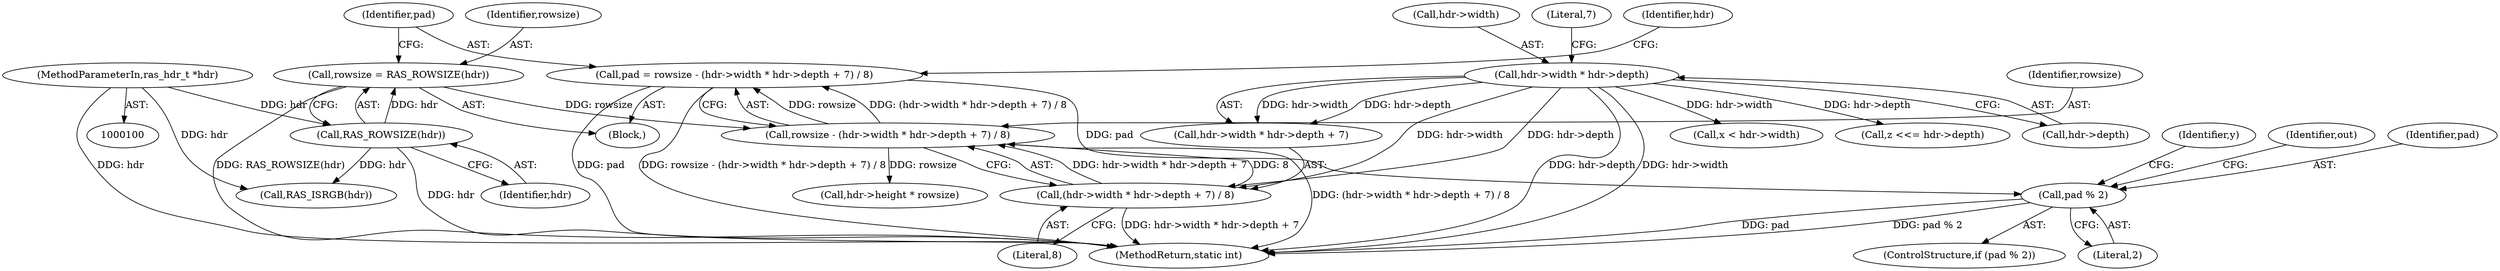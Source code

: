 digraph "0_jasper_411a4068f8c464e883358bf403a3e25158863823_1@integer" {
"1000163" [label="(Call,pad = rowsize - (hdr->width * hdr->depth + 7) / 8)"];
"1000165" [label="(Call,rowsize - (hdr->width * hdr->depth + 7) / 8)"];
"1000159" [label="(Call,rowsize = RAS_ROWSIZE(hdr))"];
"1000161" [label="(Call,RAS_ROWSIZE(hdr))"];
"1000102" [label="(MethodParameterIn,ras_hdr_t *hdr)"];
"1000167" [label="(Call,(hdr->width * hdr->depth + 7) / 8)"];
"1000169" [label="(Call,hdr->width * hdr->depth)"];
"1000349" [label="(Call,pad % 2)"];
"1000249" [label="(Call,RAS_ISRGB(hdr))"];
"1000102" [label="(MethodParameterIn,ras_hdr_t *hdr)"];
"1000106" [label="(Block,)"];
"1000182" [label="(Call,hdr->height * rowsize)"];
"1000405" [label="(MethodReturn,static int)"];
"1000170" [label="(Call,hdr->width)"];
"1000163" [label="(Call,pad = rowsize - (hdr->width * hdr->depth + 7) / 8)"];
"1000235" [label="(Call,x < hdr->width)"];
"1000243" [label="(Call,z <<= hdr->depth)"];
"1000197" [label="(Identifier,y)"];
"1000167" [label="(Call,(hdr->width * hdr->depth + 7) / 8)"];
"1000356" [label="(Identifier,out)"];
"1000180" [label="(Identifier,hdr)"];
"1000166" [label="(Identifier,rowsize)"];
"1000173" [label="(Call,hdr->depth)"];
"1000168" [label="(Call,hdr->width * hdr->depth + 7)"];
"1000176" [label="(Literal,7)"];
"1000349" [label="(Call,pad % 2)"];
"1000159" [label="(Call,rowsize = RAS_ROWSIZE(hdr))"];
"1000165" [label="(Call,rowsize - (hdr->width * hdr->depth + 7) / 8)"];
"1000350" [label="(Identifier,pad)"];
"1000161" [label="(Call,RAS_ROWSIZE(hdr))"];
"1000348" [label="(ControlStructure,if (pad % 2))"];
"1000177" [label="(Literal,8)"];
"1000351" [label="(Literal,2)"];
"1000169" [label="(Call,hdr->width * hdr->depth)"];
"1000164" [label="(Identifier,pad)"];
"1000160" [label="(Identifier,rowsize)"];
"1000162" [label="(Identifier,hdr)"];
"1000163" -> "1000106"  [label="AST: "];
"1000163" -> "1000165"  [label="CFG: "];
"1000164" -> "1000163"  [label="AST: "];
"1000165" -> "1000163"  [label="AST: "];
"1000180" -> "1000163"  [label="CFG: "];
"1000163" -> "1000405"  [label="DDG: pad"];
"1000163" -> "1000405"  [label="DDG: rowsize - (hdr->width * hdr->depth + 7) / 8"];
"1000165" -> "1000163"  [label="DDG: rowsize"];
"1000165" -> "1000163"  [label="DDG: (hdr->width * hdr->depth + 7) / 8"];
"1000163" -> "1000349"  [label="DDG: pad"];
"1000165" -> "1000167"  [label="CFG: "];
"1000166" -> "1000165"  [label="AST: "];
"1000167" -> "1000165"  [label="AST: "];
"1000165" -> "1000405"  [label="DDG: (hdr->width * hdr->depth + 7) / 8"];
"1000159" -> "1000165"  [label="DDG: rowsize"];
"1000167" -> "1000165"  [label="DDG: hdr->width * hdr->depth + 7"];
"1000167" -> "1000165"  [label="DDG: 8"];
"1000165" -> "1000182"  [label="DDG: rowsize"];
"1000159" -> "1000106"  [label="AST: "];
"1000159" -> "1000161"  [label="CFG: "];
"1000160" -> "1000159"  [label="AST: "];
"1000161" -> "1000159"  [label="AST: "];
"1000164" -> "1000159"  [label="CFG: "];
"1000159" -> "1000405"  [label="DDG: RAS_ROWSIZE(hdr)"];
"1000161" -> "1000159"  [label="DDG: hdr"];
"1000161" -> "1000162"  [label="CFG: "];
"1000162" -> "1000161"  [label="AST: "];
"1000161" -> "1000405"  [label="DDG: hdr"];
"1000102" -> "1000161"  [label="DDG: hdr"];
"1000161" -> "1000249"  [label="DDG: hdr"];
"1000102" -> "1000100"  [label="AST: "];
"1000102" -> "1000405"  [label="DDG: hdr"];
"1000102" -> "1000249"  [label="DDG: hdr"];
"1000167" -> "1000177"  [label="CFG: "];
"1000168" -> "1000167"  [label="AST: "];
"1000177" -> "1000167"  [label="AST: "];
"1000167" -> "1000405"  [label="DDG: hdr->width * hdr->depth + 7"];
"1000169" -> "1000167"  [label="DDG: hdr->width"];
"1000169" -> "1000167"  [label="DDG: hdr->depth"];
"1000169" -> "1000168"  [label="AST: "];
"1000169" -> "1000173"  [label="CFG: "];
"1000170" -> "1000169"  [label="AST: "];
"1000173" -> "1000169"  [label="AST: "];
"1000176" -> "1000169"  [label="CFG: "];
"1000169" -> "1000405"  [label="DDG: hdr->depth"];
"1000169" -> "1000405"  [label="DDG: hdr->width"];
"1000169" -> "1000168"  [label="DDG: hdr->width"];
"1000169" -> "1000168"  [label="DDG: hdr->depth"];
"1000169" -> "1000235"  [label="DDG: hdr->width"];
"1000169" -> "1000243"  [label="DDG: hdr->depth"];
"1000349" -> "1000348"  [label="AST: "];
"1000349" -> "1000351"  [label="CFG: "];
"1000350" -> "1000349"  [label="AST: "];
"1000351" -> "1000349"  [label="AST: "];
"1000356" -> "1000349"  [label="CFG: "];
"1000197" -> "1000349"  [label="CFG: "];
"1000349" -> "1000405"  [label="DDG: pad % 2"];
"1000349" -> "1000405"  [label="DDG: pad"];
}
